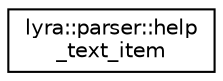 digraph "Graphical Class Hierarchy"
{
 // INTERACTIVE_SVG=YES
 // LATEX_PDF_SIZE
  edge [fontname="Helvetica",fontsize="10",labelfontname="Helvetica",labelfontsize="10"];
  node [fontname="Helvetica",fontsize="10",shape=record];
  rankdir="LR";
  Node0 [label="lyra::parser::help\l_text_item",height=0.2,width=0.4,color="black", fillcolor="white", style="filled",URL="$structlyra_1_1parser_1_1help__text__item.html",tooltip=" "];
}
